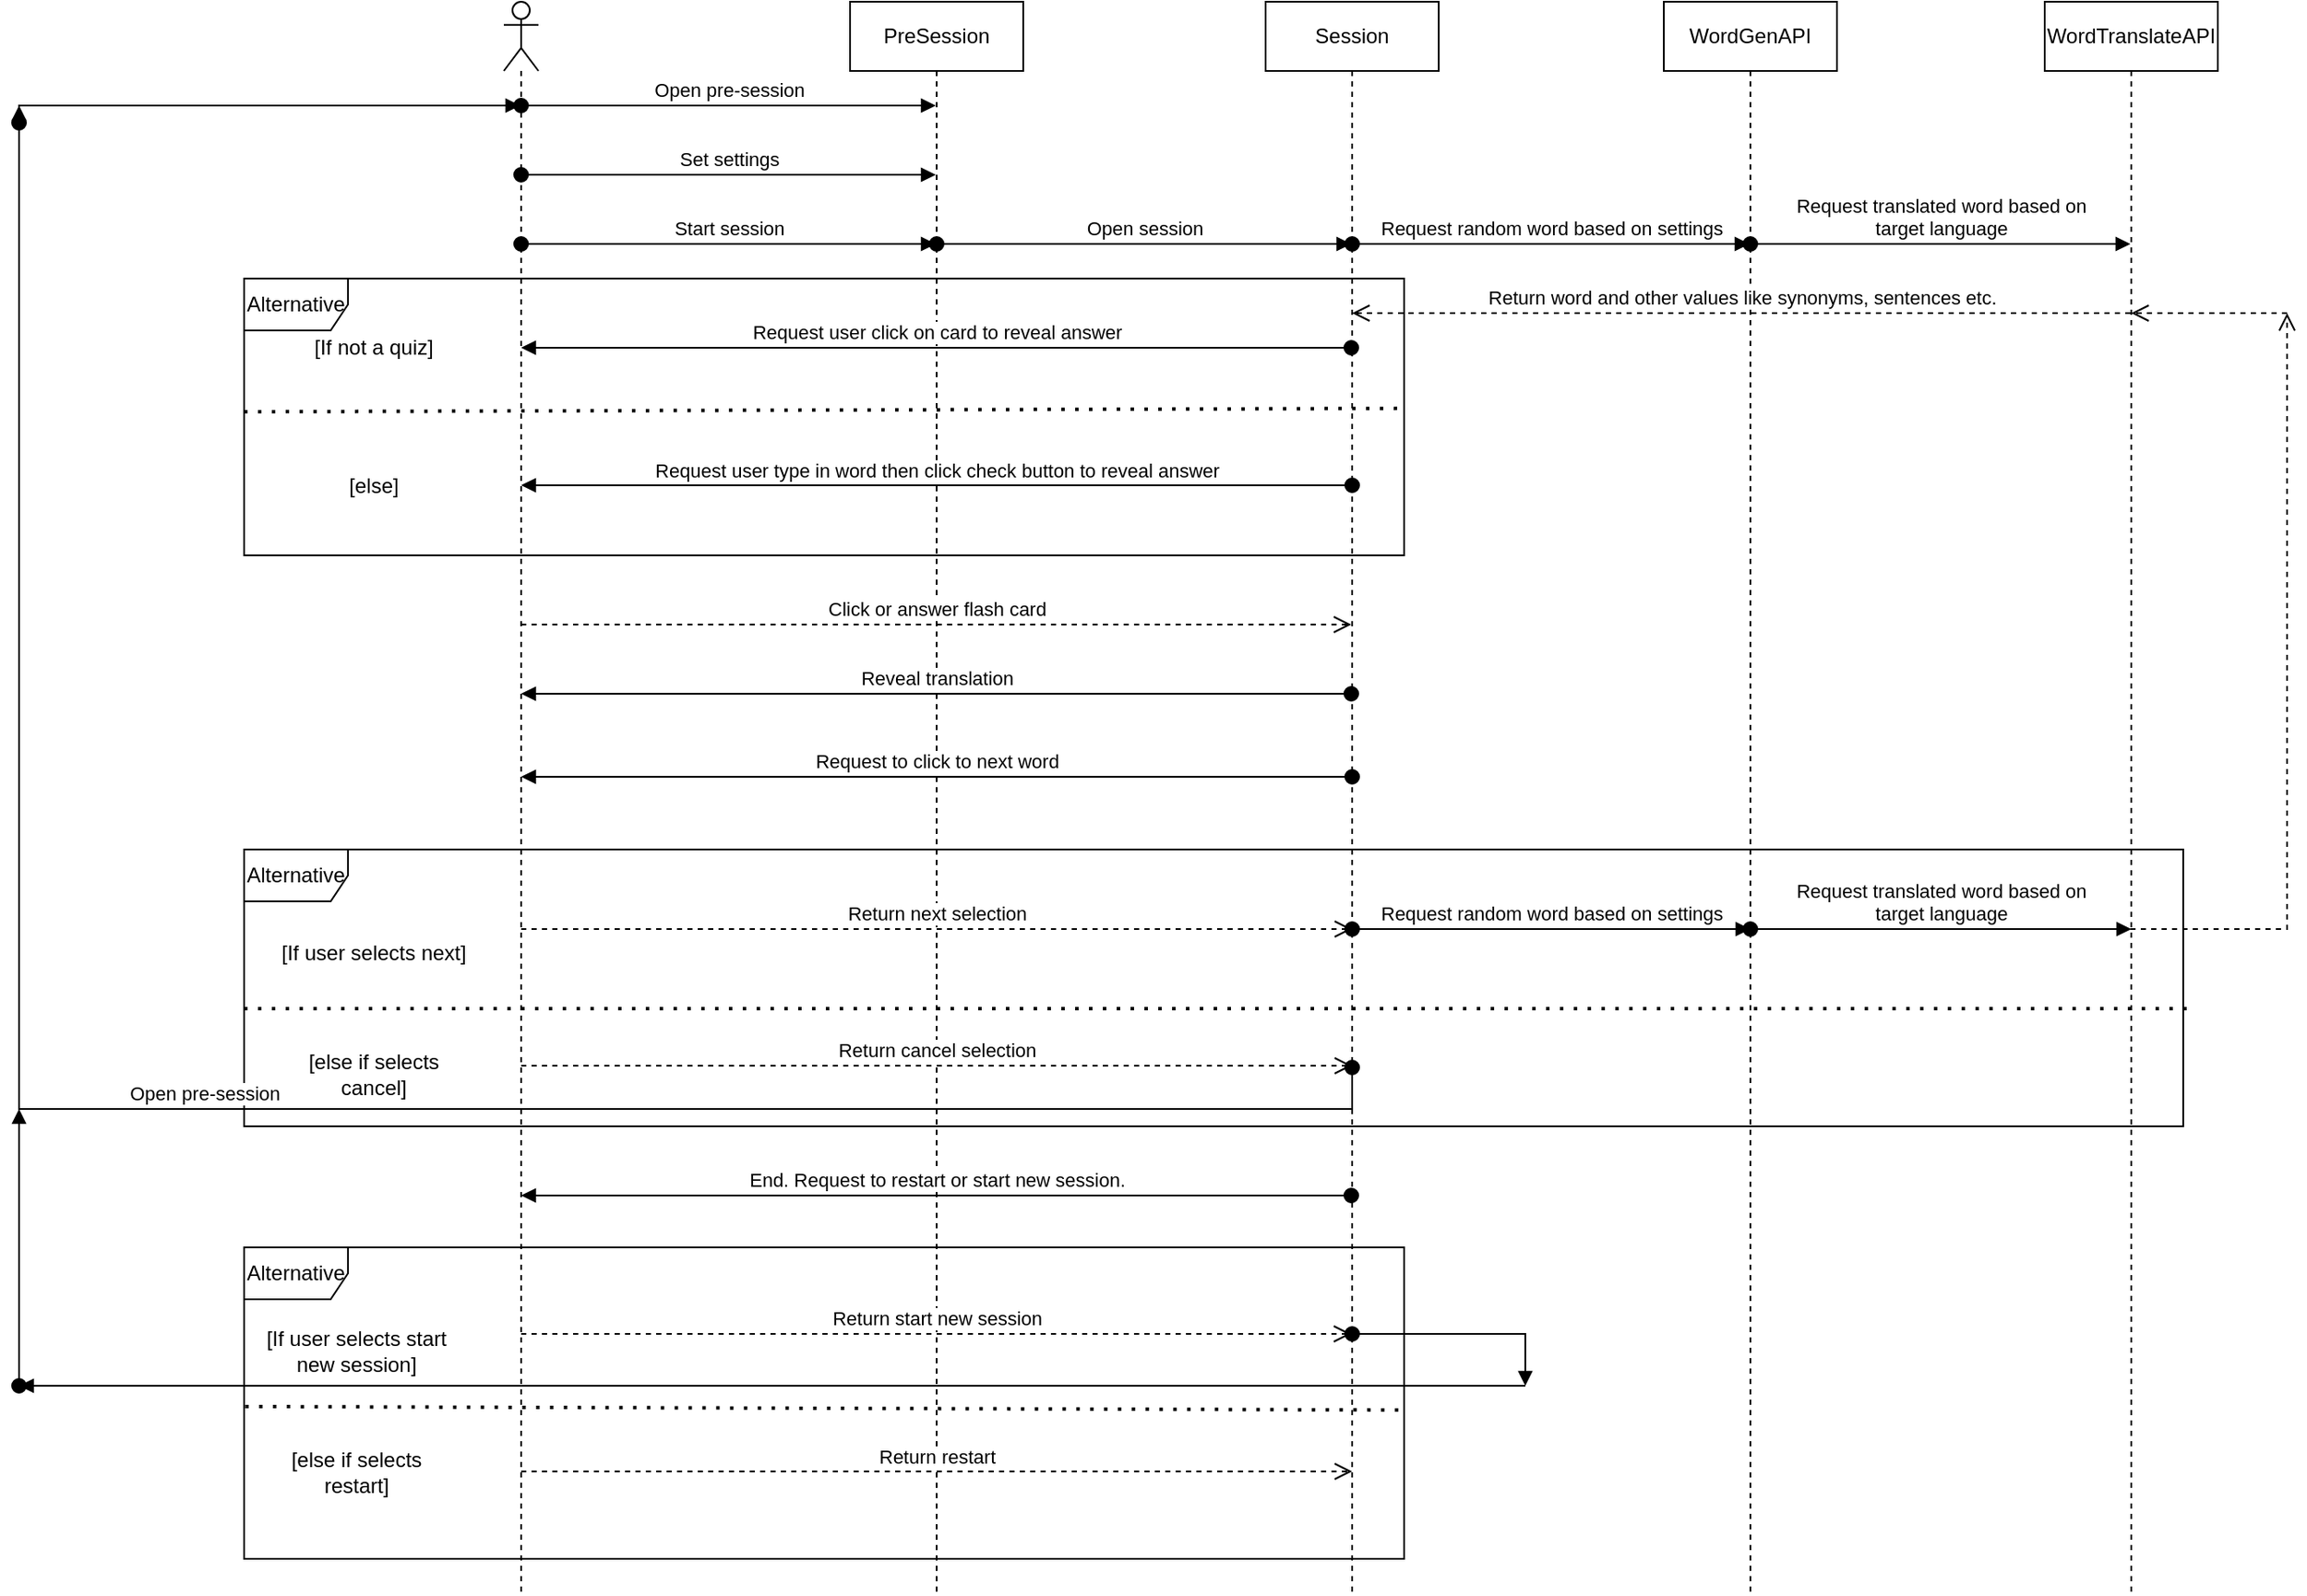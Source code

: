 <mxfile version="21.0.6" type="github">
  <diagram name="Page-1" id="_brEYTuebvPvWf_pUvOi">
    <mxGraphModel dx="1836" dy="542" grid="1" gridSize="10" guides="1" tooltips="1" connect="1" arrows="1" fold="1" page="1" pageScale="1" pageWidth="850" pageHeight="1100" math="0" shadow="0">
      <root>
        <mxCell id="0" />
        <mxCell id="1" parent="0" />
        <mxCell id="V3QSZNSe0b6lcg50ALse-7" value="" style="shape=umlLifeline;perimeter=lifelinePerimeter;whiteSpace=wrap;html=1;container=1;dropTarget=0;collapsible=0;recursiveResize=0;outlineConnect=0;portConstraint=eastwest;newEdgeStyle={&quot;edgeStyle&quot;:&quot;elbowEdgeStyle&quot;,&quot;elbow&quot;:&quot;vertical&quot;,&quot;curved&quot;:0,&quot;rounded&quot;:0};participant=umlActor;" parent="1" vertex="1">
          <mxGeometry x="80" y="80" width="20" height="920" as="geometry" />
        </mxCell>
        <mxCell id="V3QSZNSe0b6lcg50ALse-8" value="PreSession" style="shape=umlLifeline;perimeter=lifelinePerimeter;whiteSpace=wrap;html=1;container=1;dropTarget=0;collapsible=0;recursiveResize=0;outlineConnect=0;portConstraint=eastwest;newEdgeStyle={&quot;edgeStyle&quot;:&quot;elbowEdgeStyle&quot;,&quot;elbow&quot;:&quot;vertical&quot;,&quot;curved&quot;:0,&quot;rounded&quot;:0};" parent="1" vertex="1">
          <mxGeometry x="280" y="80" width="100" height="920" as="geometry" />
        </mxCell>
        <mxCell id="V3QSZNSe0b6lcg50ALse-9" value="Open pre-session" style="html=1;verticalAlign=bottom;startArrow=oval;startFill=1;endArrow=block;startSize=8;edgeStyle=elbowEdgeStyle;elbow=vertical;curved=0;rounded=0;" parent="1" target="V3QSZNSe0b6lcg50ALse-8" edge="1">
          <mxGeometry width="60" relative="1" as="geometry">
            <mxPoint x="90" y="140" as="sourcePoint" />
            <mxPoint x="150" y="140" as="targetPoint" />
          </mxGeometry>
        </mxCell>
        <mxCell id="EKv5OnNOHWtHoEkko2qL-3" value="Set settings" style="html=1;verticalAlign=bottom;startArrow=oval;startFill=1;endArrow=block;startSize=8;edgeStyle=elbowEdgeStyle;elbow=vertical;curved=0;rounded=0;" parent="1" source="V3QSZNSe0b6lcg50ALse-7" target="V3QSZNSe0b6lcg50ALse-8" edge="1">
          <mxGeometry width="60" relative="1" as="geometry">
            <mxPoint x="110" y="200" as="sourcePoint" />
            <mxPoint x="450" y="280" as="targetPoint" />
            <Array as="points">
              <mxPoint x="270" y="180" />
              <mxPoint x="280" y="170" />
              <mxPoint x="260" y="220" />
              <mxPoint x="280" y="190" />
            </Array>
          </mxGeometry>
        </mxCell>
        <mxCell id="EKv5OnNOHWtHoEkko2qL-4" value="Session" style="shape=umlLifeline;perimeter=lifelinePerimeter;whiteSpace=wrap;html=1;container=1;dropTarget=0;collapsible=0;recursiveResize=0;outlineConnect=0;portConstraint=eastwest;newEdgeStyle={&quot;edgeStyle&quot;:&quot;elbowEdgeStyle&quot;,&quot;elbow&quot;:&quot;vertical&quot;,&quot;curved&quot;:0,&quot;rounded&quot;:0};" parent="1" vertex="1">
          <mxGeometry x="520" y="80" width="100" height="920" as="geometry" />
        </mxCell>
        <mxCell id="EKv5OnNOHWtHoEkko2qL-6" value="Start session" style="html=1;verticalAlign=bottom;startArrow=oval;startFill=1;endArrow=block;startSize=8;edgeStyle=elbowEdgeStyle;elbow=vertical;curved=0;rounded=0;" parent="1" source="V3QSZNSe0b6lcg50ALse-7" target="V3QSZNSe0b6lcg50ALse-8" edge="1">
          <mxGeometry width="60" relative="1" as="geometry">
            <mxPoint x="110" y="390" as="sourcePoint" />
            <mxPoint x="450" y="280" as="targetPoint" />
            <Array as="points">
              <mxPoint x="260" y="220" />
            </Array>
          </mxGeometry>
        </mxCell>
        <mxCell id="EKv5OnNOHWtHoEkko2qL-9" value="&lt;div&gt;Open session&lt;/div&gt;" style="html=1;verticalAlign=bottom;startArrow=oval;startFill=1;endArrow=block;startSize=8;edgeStyle=elbowEdgeStyle;elbow=vertical;curved=0;rounded=0;" parent="1" target="EKv5OnNOHWtHoEkko2qL-4" edge="1">
          <mxGeometry width="60" relative="1" as="geometry">
            <mxPoint x="330" y="220" as="sourcePoint" />
            <mxPoint x="450" y="280" as="targetPoint" />
          </mxGeometry>
        </mxCell>
        <mxCell id="EKv5OnNOHWtHoEkko2qL-11" value="WordGenAPI" style="shape=umlLifeline;perimeter=lifelinePerimeter;whiteSpace=wrap;html=1;container=1;dropTarget=0;collapsible=0;recursiveResize=0;outlineConnect=0;portConstraint=eastwest;newEdgeStyle={&quot;edgeStyle&quot;:&quot;elbowEdgeStyle&quot;,&quot;elbow&quot;:&quot;vertical&quot;,&quot;curved&quot;:0,&quot;rounded&quot;:0};" parent="1" vertex="1">
          <mxGeometry x="750" y="80" width="100" height="920" as="geometry" />
        </mxCell>
        <mxCell id="EKv5OnNOHWtHoEkko2qL-12" value="WordTranslateAPI" style="shape=umlLifeline;perimeter=lifelinePerimeter;whiteSpace=wrap;html=1;container=1;dropTarget=0;collapsible=0;recursiveResize=0;outlineConnect=0;portConstraint=eastwest;newEdgeStyle={&quot;edgeStyle&quot;:&quot;elbowEdgeStyle&quot;,&quot;elbow&quot;:&quot;vertical&quot;,&quot;curved&quot;:0,&quot;rounded&quot;:0};" parent="1" vertex="1">
          <mxGeometry x="970" y="80" width="100" height="920" as="geometry" />
        </mxCell>
        <mxCell id="uM_F3Oen2c-0RkTZDdHO-1" value="Request random word based on settings" style="html=1;verticalAlign=bottom;startArrow=oval;startFill=1;endArrow=block;startSize=8;edgeStyle=elbowEdgeStyle;elbow=vertical;curved=0;rounded=0;" parent="1" source="EKv5OnNOHWtHoEkko2qL-4" target="EKv5OnNOHWtHoEkko2qL-11" edge="1">
          <mxGeometry width="60" relative="1" as="geometry">
            <mxPoint x="670" y="210" as="sourcePoint" />
            <mxPoint x="730" y="210" as="targetPoint" />
            <Array as="points">
              <mxPoint x="640" y="220" />
            </Array>
          </mxGeometry>
        </mxCell>
        <mxCell id="uM_F3Oen2c-0RkTZDdHO-2" value="&lt;div&gt;Request translated word based on &lt;br&gt;&lt;/div&gt;&lt;div&gt;target language&lt;br&gt;&lt;/div&gt;" style="html=1;verticalAlign=bottom;startArrow=oval;startFill=1;endArrow=block;startSize=8;edgeStyle=elbowEdgeStyle;elbow=vertical;curved=0;rounded=0;" parent="1" source="EKv5OnNOHWtHoEkko2qL-11" target="EKv5OnNOHWtHoEkko2qL-12" edge="1">
          <mxGeometry width="60" relative="1" as="geometry">
            <mxPoint x="750" y="300" as="sourcePoint" />
            <mxPoint x="810" y="300" as="targetPoint" />
            <Array as="points">
              <mxPoint x="870" y="220" />
              <mxPoint x="830" y="210" />
            </Array>
            <mxPoint as="offset" />
          </mxGeometry>
        </mxCell>
        <mxCell id="uM_F3Oen2c-0RkTZDdHO-5" value="Return word and other values like synonyms, sentences etc." style="html=1;verticalAlign=bottom;endArrow=open;dashed=1;endSize=8;edgeStyle=elbowEdgeStyle;elbow=vertical;curved=0;rounded=0;" parent="1" source="EKv5OnNOHWtHoEkko2qL-12" target="EKv5OnNOHWtHoEkko2qL-4" edge="1">
          <mxGeometry relative="1" as="geometry">
            <mxPoint x="660" y="300" as="sourcePoint" />
            <mxPoint x="580" y="300" as="targetPoint" />
            <Array as="points">
              <mxPoint x="650" y="260" />
            </Array>
          </mxGeometry>
        </mxCell>
        <mxCell id="uM_F3Oen2c-0RkTZDdHO-6" value="Request user click on card to reveal answer" style="html=1;verticalAlign=bottom;startArrow=oval;startFill=1;endArrow=block;startSize=8;edgeStyle=elbowEdgeStyle;elbow=vertical;curved=0;rounded=0;" parent="1" source="EKv5OnNOHWtHoEkko2qL-4" target="V3QSZNSe0b6lcg50ALse-7" edge="1">
          <mxGeometry width="60" relative="1" as="geometry">
            <mxPoint x="450" y="290" as="sourcePoint" />
            <mxPoint x="510" y="290" as="targetPoint" />
            <Array as="points">
              <mxPoint x="170" y="280" />
              <mxPoint x="400" y="260" />
            </Array>
          </mxGeometry>
        </mxCell>
        <mxCell id="uM_F3Oen2c-0RkTZDdHO-7" value="&lt;div&gt;Alternative&lt;/div&gt;" style="shape=umlFrame;whiteSpace=wrap;html=1;pointerEvents=0;" parent="1" vertex="1">
          <mxGeometry x="-70" y="240" width="670" height="160" as="geometry" />
        </mxCell>
        <mxCell id="uM_F3Oen2c-0RkTZDdHO-9" value="" style="endArrow=none;dashed=1;html=1;dashPattern=1 3;strokeWidth=2;rounded=0;entryX=1.003;entryY=0.469;entryDx=0;entryDy=0;entryPerimeter=0;" parent="1" target="uM_F3Oen2c-0RkTZDdHO-7" edge="1">
          <mxGeometry width="50" height="50" relative="1" as="geometry">
            <mxPoint x="-70" y="317" as="sourcePoint" />
            <mxPoint x="50" y="320" as="targetPoint" />
          </mxGeometry>
        </mxCell>
        <mxCell id="uM_F3Oen2c-0RkTZDdHO-10" value="[If not a quiz]" style="text;html=1;strokeColor=none;fillColor=none;align=center;verticalAlign=middle;whiteSpace=wrap;rounded=0;" parent="1" vertex="1">
          <mxGeometry x="-50" y="260" width="110" height="40" as="geometry" />
        </mxCell>
        <mxCell id="uM_F3Oen2c-0RkTZDdHO-11" value="[else]" style="text;html=1;strokeColor=none;fillColor=none;align=center;verticalAlign=middle;whiteSpace=wrap;rounded=0;" parent="1" vertex="1">
          <mxGeometry x="-50" y="340" width="110" height="40" as="geometry" />
        </mxCell>
        <mxCell id="uM_F3Oen2c-0RkTZDdHO-13" value="Request user type in word then click check button to reveal answer" style="html=1;verticalAlign=bottom;startArrow=oval;startFill=1;endArrow=block;startSize=8;edgeStyle=elbowEdgeStyle;elbow=vertical;curved=0;rounded=0;" parent="1" edge="1">
          <mxGeometry width="60" relative="1" as="geometry">
            <mxPoint x="570" y="359.5" as="sourcePoint" />
            <mxPoint x="90" y="359.5" as="targetPoint" />
            <Array as="points">
              <mxPoint x="400" y="359.5" />
            </Array>
          </mxGeometry>
        </mxCell>
        <mxCell id="uM_F3Oen2c-0RkTZDdHO-14" value="Click or answer flash card" style="html=1;verticalAlign=bottom;endArrow=open;dashed=1;endSize=8;edgeStyle=elbowEdgeStyle;elbow=vertical;curved=0;rounded=0;" parent="1" target="EKv5OnNOHWtHoEkko2qL-4" edge="1">
          <mxGeometry relative="1" as="geometry">
            <mxPoint x="90" y="440" as="sourcePoint" />
            <mxPoint x="60" y="450" as="targetPoint" />
          </mxGeometry>
        </mxCell>
        <mxCell id="uM_F3Oen2c-0RkTZDdHO-15" value="Reveal translation" style="html=1;verticalAlign=bottom;startArrow=oval;startFill=1;endArrow=block;startSize=8;edgeStyle=elbowEdgeStyle;elbow=vertical;curved=0;rounded=0;" parent="1" source="EKv5OnNOHWtHoEkko2qL-4" target="V3QSZNSe0b6lcg50ALse-7" edge="1">
          <mxGeometry width="60" relative="1" as="geometry">
            <mxPoint x="330" y="370" as="sourcePoint" />
            <mxPoint x="140" y="580" as="targetPoint" />
            <Array as="points">
              <mxPoint x="180" y="480" />
            </Array>
          </mxGeometry>
        </mxCell>
        <mxCell id="uM_F3Oen2c-0RkTZDdHO-17" value="Request to click to next word" style="html=1;verticalAlign=bottom;startArrow=oval;startFill=1;endArrow=block;startSize=8;edgeStyle=elbowEdgeStyle;elbow=vertical;curved=0;rounded=0;" parent="1" edge="1">
          <mxGeometry width="60" relative="1" as="geometry">
            <mxPoint x="570" y="528" as="sourcePoint" />
            <mxPoint x="90" y="528" as="targetPoint" />
            <Array as="points">
              <mxPoint x="180" y="528" />
            </Array>
            <mxPoint as="offset" />
          </mxGeometry>
        </mxCell>
        <mxCell id="uM_F3Oen2c-0RkTZDdHO-18" value="&lt;div&gt;Alternative&lt;/div&gt;" style="shape=umlFrame;whiteSpace=wrap;html=1;pointerEvents=0;" parent="1" vertex="1">
          <mxGeometry x="-70" y="570" width="1120" height="160" as="geometry" />
        </mxCell>
        <mxCell id="uM_F3Oen2c-0RkTZDdHO-19" value="[If user selects start new session]" style="text;html=1;strokeColor=none;fillColor=none;align=center;verticalAlign=middle;whiteSpace=wrap;rounded=0;" parent="1" vertex="1">
          <mxGeometry x="-60" y="840" width="110" height="40" as="geometry" />
        </mxCell>
        <mxCell id="uM_F3Oen2c-0RkTZDdHO-20" value="" style="endArrow=none;dashed=1;html=1;dashPattern=1 3;strokeWidth=2;rounded=0;entryX=1.005;entryY=0.575;entryDx=0;entryDy=0;entryPerimeter=0;" parent="1" edge="1" target="uM_F3Oen2c-0RkTZDdHO-18">
          <mxGeometry width="50" height="50" relative="1" as="geometry">
            <mxPoint x="-70" y="662" as="sourcePoint" />
            <mxPoint x="570" y="660" as="targetPoint" />
          </mxGeometry>
        </mxCell>
        <mxCell id="uM_F3Oen2c-0RkTZDdHO-21" value="[else if selects cancel]" style="text;html=1;strokeColor=none;fillColor=none;align=center;verticalAlign=middle;whiteSpace=wrap;rounded=0;" parent="1" vertex="1">
          <mxGeometry x="-50" y="680" width="110" height="40" as="geometry" />
        </mxCell>
        <mxCell id="uM_F3Oen2c-0RkTZDdHO-23" value="Return next selection" style="html=1;verticalAlign=bottom;endArrow=open;dashed=1;endSize=8;edgeStyle=elbowEdgeStyle;elbow=vertical;curved=0;rounded=0;" parent="1" edge="1">
          <mxGeometry relative="1" as="geometry">
            <mxPoint x="90" y="616" as="sourcePoint" />
            <mxPoint x="570" y="616" as="targetPoint" />
          </mxGeometry>
        </mxCell>
        <mxCell id="uM_F3Oen2c-0RkTZDdHO-24" value="Return cancel selection" style="html=1;verticalAlign=bottom;endArrow=open;dashed=1;endSize=8;edgeStyle=elbowEdgeStyle;elbow=vertical;curved=0;rounded=0;" parent="1" edge="1">
          <mxGeometry relative="1" as="geometry">
            <mxPoint x="90" y="695" as="sourcePoint" />
            <mxPoint x="570" y="695" as="targetPoint" />
          </mxGeometry>
        </mxCell>
        <mxCell id="uM_F3Oen2c-0RkTZDdHO-25" value="Open pre-session" style="html=1;verticalAlign=bottom;startArrow=oval;startFill=1;endArrow=block;startSize=8;edgeStyle=elbowEdgeStyle;elbow=vertical;curved=0;rounded=0;" parent="1" edge="1">
          <mxGeometry width="60" relative="1" as="geometry">
            <mxPoint x="570" y="696" as="sourcePoint" />
            <mxPoint x="-200" y="140" as="targetPoint" />
            <Array as="points">
              <mxPoint x="210" y="720" />
              <mxPoint x="-200" y="136" />
              <mxPoint x="-200" y="150" />
              <mxPoint x="-200" y="140" />
              <mxPoint x="-200" y="136" />
            </Array>
          </mxGeometry>
        </mxCell>
        <mxCell id="uM_F3Oen2c-0RkTZDdHO-27" value="" style="html=1;verticalAlign=bottom;startArrow=oval;startFill=1;endArrow=block;startSize=8;edgeStyle=elbowEdgeStyle;elbow=vertical;curved=0;rounded=0;" parent="1" target="V3QSZNSe0b6lcg50ALse-7" edge="1">
          <mxGeometry width="60" relative="1" as="geometry">
            <mxPoint x="-200" y="150" as="sourcePoint" />
            <mxPoint x="-80" y="150" as="targetPoint" />
            <Array as="points">
              <mxPoint x="50" y="140" />
            </Array>
          </mxGeometry>
        </mxCell>
        <mxCell id="kxCvtUr2QIie9pxkD9vv-2" value="Request random word based on settings" style="html=1;verticalAlign=bottom;startArrow=oval;startFill=1;endArrow=block;startSize=8;edgeStyle=elbowEdgeStyle;elbow=vertical;curved=0;rounded=0;" edge="1" parent="1">
          <mxGeometry width="60" relative="1" as="geometry">
            <mxPoint x="570" y="616" as="sourcePoint" />
            <mxPoint x="800" y="616" as="targetPoint" />
            <Array as="points">
              <mxPoint x="640" y="616" />
            </Array>
          </mxGeometry>
        </mxCell>
        <mxCell id="kxCvtUr2QIie9pxkD9vv-3" value="&lt;div&gt;Request translated word based on &lt;br&gt;&lt;/div&gt;&lt;div&gt;target language&lt;br&gt;&lt;/div&gt;" style="html=1;verticalAlign=bottom;startArrow=oval;startFill=1;endArrow=block;startSize=8;edgeStyle=elbowEdgeStyle;elbow=vertical;curved=0;rounded=0;" edge="1" parent="1">
          <mxGeometry width="60" relative="1" as="geometry">
            <mxPoint x="800" y="616" as="sourcePoint" />
            <mxPoint x="1020" y="616" as="targetPoint" />
            <Array as="points">
              <mxPoint x="870" y="616" />
              <mxPoint x="830" y="606" />
            </Array>
            <mxPoint as="offset" />
          </mxGeometry>
        </mxCell>
        <mxCell id="kxCvtUr2QIie9pxkD9vv-5" value="" style="html=1;verticalAlign=bottom;endArrow=open;dashed=1;endSize=8;edgeStyle=elbowEdgeStyle;elbow=vertical;curved=0;rounded=0;" edge="1" parent="1">
          <mxGeometry x="0.059" relative="1" as="geometry">
            <mxPoint x="1019.5" y="616" as="sourcePoint" />
            <mxPoint x="1110" y="260" as="targetPoint" />
            <Array as="points">
              <mxPoint x="1090" y="616" />
              <mxPoint x="1110" y="256" />
            </Array>
            <mxPoint y="1" as="offset" />
          </mxGeometry>
        </mxCell>
        <mxCell id="kxCvtUr2QIie9pxkD9vv-6" value="" style="html=1;verticalAlign=bottom;endArrow=open;dashed=1;endSize=8;edgeStyle=elbowEdgeStyle;elbow=vertical;curved=0;rounded=0;" edge="1" parent="1" target="EKv5OnNOHWtHoEkko2qL-12">
          <mxGeometry relative="1" as="geometry">
            <mxPoint x="1110" y="260" as="sourcePoint" />
            <mxPoint x="1060" y="230" as="targetPoint" />
          </mxGeometry>
        </mxCell>
        <mxCell id="kxCvtUr2QIie9pxkD9vv-7" value="End. Request to restart or start new session." style="html=1;verticalAlign=bottom;startArrow=oval;startFill=1;endArrow=block;startSize=8;edgeStyle=elbowEdgeStyle;elbow=vertical;curved=0;rounded=0;" edge="1" parent="1" source="EKv5OnNOHWtHoEkko2qL-4">
          <mxGeometry width="60" relative="1" as="geometry">
            <mxPoint x="410" y="790" as="sourcePoint" />
            <mxPoint x="90" y="770" as="targetPoint" />
            <Array as="points">
              <mxPoint x="420" y="770" />
            </Array>
          </mxGeometry>
        </mxCell>
        <mxCell id="kxCvtUr2QIie9pxkD9vv-8" value="Alternative" style="shape=umlFrame;whiteSpace=wrap;html=1;pointerEvents=0;" vertex="1" parent="1">
          <mxGeometry x="-70" y="800" width="670" height="180" as="geometry" />
        </mxCell>
        <mxCell id="kxCvtUr2QIie9pxkD9vv-9" value="[If user selects next]" style="text;html=1;strokeColor=none;fillColor=none;align=center;verticalAlign=middle;whiteSpace=wrap;rounded=0;" vertex="1" parent="1">
          <mxGeometry x="-50" y="610" width="110" height="40" as="geometry" />
        </mxCell>
        <mxCell id="kxCvtUr2QIie9pxkD9vv-10" value="[else if selects restart]" style="text;html=1;strokeColor=none;fillColor=none;align=center;verticalAlign=middle;whiteSpace=wrap;rounded=0;" vertex="1" parent="1">
          <mxGeometry x="-60" y="910" width="110" height="40" as="geometry" />
        </mxCell>
        <mxCell id="kxCvtUr2QIie9pxkD9vv-11" value="" style="endArrow=none;dashed=1;html=1;dashPattern=1 3;strokeWidth=2;rounded=0;exitX=0.001;exitY=0.511;exitDx=0;exitDy=0;exitPerimeter=0;" edge="1" parent="1" source="kxCvtUr2QIie9pxkD9vv-8">
          <mxGeometry width="50" height="50" relative="1" as="geometry">
            <mxPoint x="-90" y="930" as="sourcePoint" />
            <mxPoint x="600" y="894" as="targetPoint" />
          </mxGeometry>
        </mxCell>
        <mxCell id="kxCvtUr2QIie9pxkD9vv-12" value="Return start new session" style="html=1;verticalAlign=bottom;endArrow=open;dashed=1;endSize=8;edgeStyle=elbowEdgeStyle;elbow=vertical;curved=0;rounded=0;" edge="1" parent="1" source="V3QSZNSe0b6lcg50ALse-7" target="EKv5OnNOHWtHoEkko2qL-4">
          <mxGeometry relative="1" as="geometry">
            <mxPoint x="260" y="840" as="sourcePoint" />
            <mxPoint x="180" y="840" as="targetPoint" />
            <Array as="points">
              <mxPoint x="390" y="850" />
            </Array>
          </mxGeometry>
        </mxCell>
        <mxCell id="kxCvtUr2QIie9pxkD9vv-13" value="Return restart" style="html=1;verticalAlign=bottom;endArrow=open;dashed=1;endSize=8;edgeStyle=elbowEdgeStyle;elbow=vertical;curved=0;rounded=0;" edge="1" parent="1">
          <mxGeometry relative="1" as="geometry">
            <mxPoint x="90" y="929.5" as="sourcePoint" />
            <mxPoint x="570" y="929.5" as="targetPoint" />
            <Array as="points">
              <mxPoint x="390" y="929.5" />
            </Array>
          </mxGeometry>
        </mxCell>
        <mxCell id="kxCvtUr2QIie9pxkD9vv-15" value="" style="html=1;verticalAlign=bottom;startArrow=oval;startFill=1;endArrow=block;startSize=8;edgeStyle=elbowEdgeStyle;elbow=vertical;curved=0;rounded=0;" edge="1" parent="1">
          <mxGeometry width="60" relative="1" as="geometry">
            <mxPoint x="570" y="850" as="sourcePoint" />
            <mxPoint x="670" y="880" as="targetPoint" />
            <Array as="points">
              <mxPoint x="680" y="850" />
            </Array>
          </mxGeometry>
        </mxCell>
        <mxCell id="kxCvtUr2QIie9pxkD9vv-16" value="" style="html=1;verticalAlign=bottom;endArrow=block;edgeStyle=elbowEdgeStyle;elbow=vertical;curved=0;rounded=0;" edge="1" parent="1">
          <mxGeometry width="80" relative="1" as="geometry">
            <mxPoint x="670" y="880" as="sourcePoint" />
            <mxPoint x="-200" y="880" as="targetPoint" />
          </mxGeometry>
        </mxCell>
        <mxCell id="kxCvtUr2QIie9pxkD9vv-17" value="" style="html=1;verticalAlign=bottom;startArrow=oval;startFill=1;endArrow=block;startSize=8;edgeStyle=elbowEdgeStyle;elbow=vertical;curved=0;rounded=0;" edge="1" parent="1">
          <mxGeometry width="60" relative="1" as="geometry">
            <mxPoint x="-200" y="880" as="sourcePoint" />
            <mxPoint x="-200" y="720" as="targetPoint" />
            <mxPoint as="offset" />
          </mxGeometry>
        </mxCell>
      </root>
    </mxGraphModel>
  </diagram>
</mxfile>
